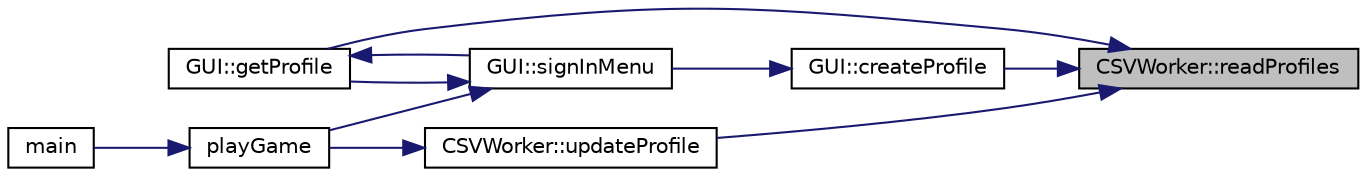 digraph "CSVWorker::readProfiles"
{
 // INTERACTIVE_SVG=YES
 // LATEX_PDF_SIZE
  edge [fontname="Helvetica",fontsize="10",labelfontname="Helvetica",labelfontsize="10"];
  node [fontname="Helvetica",fontsize="10",shape=record];
  rankdir="RL";
  Node1 [label="CSVWorker::readProfiles",height=0.2,width=0.4,color="black", fillcolor="grey75", style="filled", fontcolor="black",tooltip=" "];
  Node1 -> Node2 [dir="back",color="midnightblue",fontsize="10",style="solid",fontname="Helvetica"];
  Node2 [label="GUI::createProfile",height=0.2,width=0.4,color="black", fillcolor="white", style="filled",URL="$class_g_u_i.html#a9e9d37ed78911ad4b67c1d7fa1c77767",tooltip="Creates a new player profile."];
  Node2 -> Node3 [dir="back",color="midnightblue",fontsize="10",style="solid",fontname="Helvetica"];
  Node3 [label="GUI::signInMenu",height=0.2,width=0.4,color="black", fillcolor="white", style="filled",URL="$class_g_u_i.html#acb96e4bfa59c6929e70a33c8c45f795b",tooltip="Prompts the user to sign in."];
  Node3 -> Node4 [dir="back",color="midnightblue",fontsize="10",style="solid",fontname="Helvetica"];
  Node4 [label="GUI::getProfile",height=0.2,width=0.4,color="black", fillcolor="white", style="filled",URL="$class_g_u_i.html#a00b431f2af4b04eff9dd33d987d0d772",tooltip="Gets the profile of a player from the ./data/profiles.csv file."];
  Node4 -> Node3 [dir="back",color="midnightblue",fontsize="10",style="solid",fontname="Helvetica"];
  Node3 -> Node5 [dir="back",color="midnightblue",fontsize="10",style="solid",fontname="Helvetica"];
  Node5 [label="playGame",height=0.2,width=0.4,color="black", fillcolor="white", style="filled",URL="$main_8cpp.html#a4cbfdb17bf51e00546880626f7e80429",tooltip=" "];
  Node5 -> Node6 [dir="back",color="midnightblue",fontsize="10",style="solid",fontname="Helvetica"];
  Node6 [label="main",height=0.2,width=0.4,color="black", fillcolor="white", style="filled",URL="$main_8cpp.html#a0ddf1224851353fc92bfbff6f499fa97",tooltip=" "];
  Node1 -> Node4 [dir="back",color="midnightblue",fontsize="10",style="solid",fontname="Helvetica"];
  Node1 -> Node7 [dir="back",color="midnightblue",fontsize="10",style="solid",fontname="Helvetica"];
  Node7 [label="CSVWorker::updateProfile",height=0.2,width=0.4,color="black", fillcolor="white", style="filled",URL="$class_c_s_v_worker.html#a733653579db25411e701c2243bc7739b",tooltip=" "];
  Node7 -> Node5 [dir="back",color="midnightblue",fontsize="10",style="solid",fontname="Helvetica"];
}
